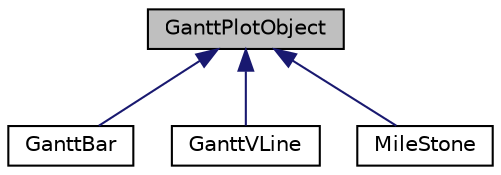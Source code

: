 digraph "GanttPlotObject"
{
 // LATEX_PDF_SIZE
  edge [fontname="Helvetica",fontsize="10",labelfontname="Helvetica",labelfontsize="10"];
  node [fontname="Helvetica",fontsize="10",shape=record];
  Node1 [label="GanttPlotObject",height=0.2,width=0.4,color="black", fillcolor="grey75", style="filled", fontcolor="black",tooltip=" "];
  Node1 -> Node2 [dir="back",color="midnightblue",fontsize="10",style="solid"];
  Node2 [label="GanttBar",height=0.2,width=0.4,color="black", fillcolor="white", style="filled",URL="$classGanttBar.html",tooltip=" "];
  Node1 -> Node3 [dir="back",color="midnightblue",fontsize="10",style="solid"];
  Node3 [label="GanttVLine",height=0.2,width=0.4,color="black", fillcolor="white", style="filled",URL="$classGanttVLine.html",tooltip=" "];
  Node1 -> Node4 [dir="back",color="midnightblue",fontsize="10",style="solid"];
  Node4 [label="MileStone",height=0.2,width=0.4,color="black", fillcolor="white", style="filled",URL="$classMileStone.html",tooltip=" "];
}
